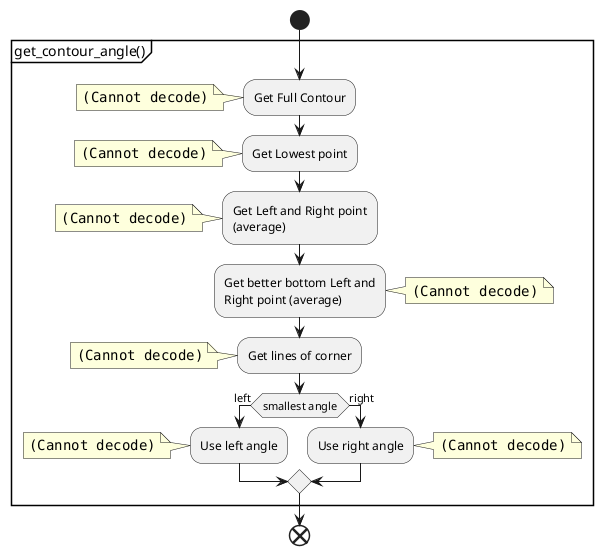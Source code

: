 @startuml rotation
start
partition "get_contour_angle()"{

:Get Full Contour;
note left: <img:img/rot_contour_angle.png>
:Get Lowest point;
note left: <img:img/rot_lowest_angle.png>
:Get Left and Right point
(average);
note left: <img:img/rot_l_r_angle.png>

:Get better bottom Left and 
Right point (average);
note right: <img:img/rot_lb_rb.png>

:Get lines of corner;
note left: <img:img/rot_lines.png>
if (smallest angle) then (left)
  :Use left angle;
  note left: <img:img/rot_left.png>
else (right)
  :Use right angle;
  note right: <img:img/rot_right.png>
endif

}
end
@enduml